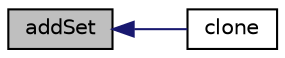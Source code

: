 digraph "addSet"
{
  bgcolor="transparent";
  edge [fontname="Helvetica",fontsize="10",labelfontname="Helvetica",labelfontsize="10"];
  node [fontname="Helvetica",fontsize="10",shape=record];
  rankdir="LR";
  Node3125 [label="addSet",height=0.2,width=0.4,color="black", fillcolor="grey75", style="filled", fontcolor="black"];
  Node3125 -> Node3126 [dir="back",color="midnightblue",fontsize="10",style="solid",fontname="Helvetica"];
  Node3126 [label="clone",height=0.2,width=0.4,color="black",URL="$a26597.html#af90f98d4c76cb72b3464b60a5d501a8b",tooltip="Clone. "];
}
